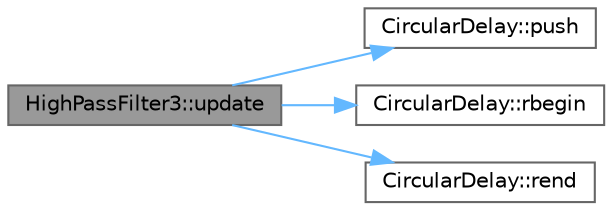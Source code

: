 digraph "HighPassFilter3::update"
{
 // LATEX_PDF_SIZE
  bgcolor="transparent";
  edge [fontname=Helvetica,fontsize=10,labelfontname=Helvetica,labelfontsize=10];
  node [fontname=Helvetica,fontsize=10,shape=box,height=0.2,width=0.4];
  rankdir="LR";
  Node1 [id="Node000001",label="HighPassFilter3::update",height=0.2,width=0.4,color="gray40", fillcolor="grey60", style="filled", fontcolor="black",tooltip=" "];
  Node1 -> Node2 [id="edge1_Node000001_Node000002",color="steelblue1",style="solid",tooltip=" "];
  Node2 [id="Node000002",label="CircularDelay::push",height=0.2,width=0.4,color="grey40", fillcolor="white", style="filled",URL="$classCircularDelay.html#a0741f8e9b436b89620c56870457f22fa",tooltip="With this function you can insert a new sample into the buffer."];
  Node1 -> Node3 [id="edge2_Node000001_Node000003",color="steelblue1",style="solid",tooltip=" "];
  Node3 [id="Node000003",label="CircularDelay::rbegin",height=0.2,width=0.4,color="grey40", fillcolor="white", style="filled",URL="$classCircularDelay.html#a45b712d677523479439f9ece87e11054",tooltip=" "];
  Node1 -> Node4 [id="edge3_Node000001_Node000004",color="steelblue1",style="solid",tooltip=" "];
  Node4 [id="Node000004",label="CircularDelay::rend",height=0.2,width=0.4,color="grey40", fillcolor="white", style="filled",URL="$classCircularDelay.html#ab337ed5b15ecdfdfb26a2b45dc495695",tooltip=" "];
}
